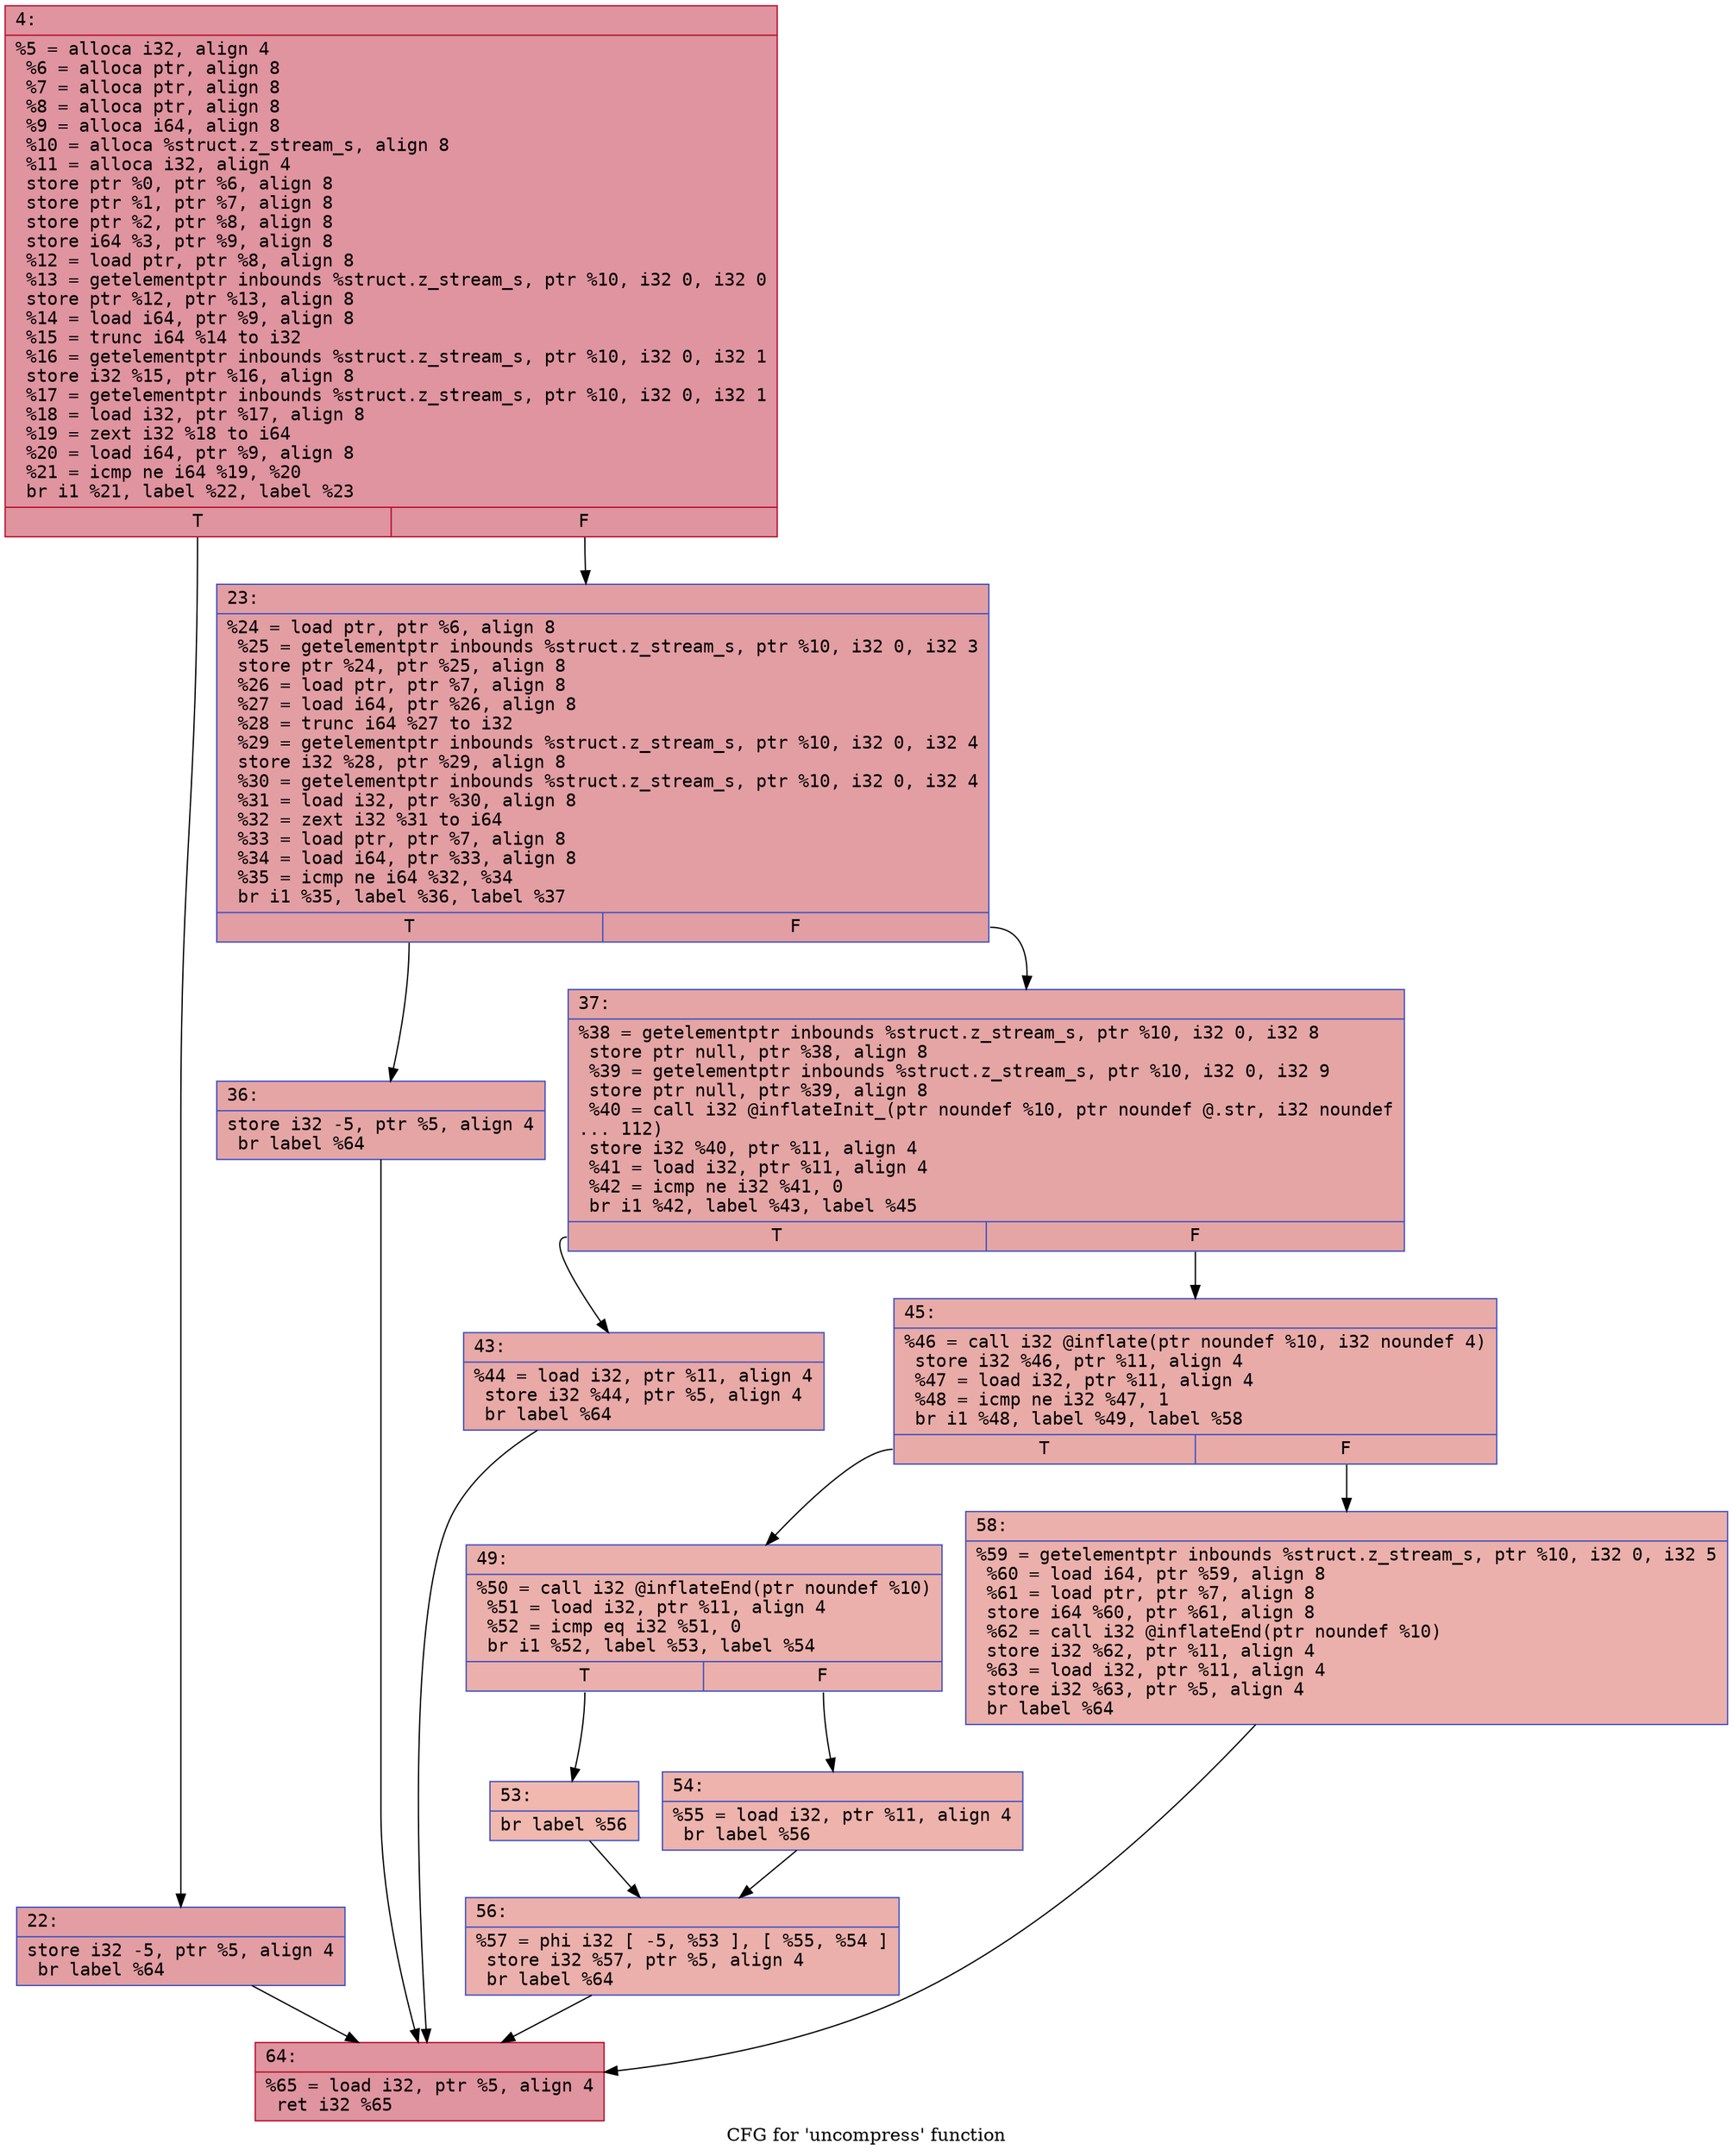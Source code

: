digraph "CFG for 'uncompress' function" {
	label="CFG for 'uncompress' function";

	Node0x60000229def0 [shape=record,color="#b70d28ff", style=filled, fillcolor="#b70d2870" fontname="Courier",label="{4:\l|  %5 = alloca i32, align 4\l  %6 = alloca ptr, align 8\l  %7 = alloca ptr, align 8\l  %8 = alloca ptr, align 8\l  %9 = alloca i64, align 8\l  %10 = alloca %struct.z_stream_s, align 8\l  %11 = alloca i32, align 4\l  store ptr %0, ptr %6, align 8\l  store ptr %1, ptr %7, align 8\l  store ptr %2, ptr %8, align 8\l  store i64 %3, ptr %9, align 8\l  %12 = load ptr, ptr %8, align 8\l  %13 = getelementptr inbounds %struct.z_stream_s, ptr %10, i32 0, i32 0\l  store ptr %12, ptr %13, align 8\l  %14 = load i64, ptr %9, align 8\l  %15 = trunc i64 %14 to i32\l  %16 = getelementptr inbounds %struct.z_stream_s, ptr %10, i32 0, i32 1\l  store i32 %15, ptr %16, align 8\l  %17 = getelementptr inbounds %struct.z_stream_s, ptr %10, i32 0, i32 1\l  %18 = load i32, ptr %17, align 8\l  %19 = zext i32 %18 to i64\l  %20 = load i64, ptr %9, align 8\l  %21 = icmp ne i64 %19, %20\l  br i1 %21, label %22, label %23\l|{<s0>T|<s1>F}}"];
	Node0x60000229def0:s0 -> Node0x60000229df40[tooltip="4 -> 22\nProbability 50.00%" ];
	Node0x60000229def0:s1 -> Node0x60000229df90[tooltip="4 -> 23\nProbability 50.00%" ];
	Node0x60000229df40 [shape=record,color="#3d50c3ff", style=filled, fillcolor="#be242e70" fontname="Courier",label="{22:\l|  store i32 -5, ptr %5, align 4\l  br label %64\l}"];
	Node0x60000229df40 -> Node0x60000229e2b0[tooltip="22 -> 64\nProbability 100.00%" ];
	Node0x60000229df90 [shape=record,color="#3d50c3ff", style=filled, fillcolor="#be242e70" fontname="Courier",label="{23:\l|  %24 = load ptr, ptr %6, align 8\l  %25 = getelementptr inbounds %struct.z_stream_s, ptr %10, i32 0, i32 3\l  store ptr %24, ptr %25, align 8\l  %26 = load ptr, ptr %7, align 8\l  %27 = load i64, ptr %26, align 8\l  %28 = trunc i64 %27 to i32\l  %29 = getelementptr inbounds %struct.z_stream_s, ptr %10, i32 0, i32 4\l  store i32 %28, ptr %29, align 8\l  %30 = getelementptr inbounds %struct.z_stream_s, ptr %10, i32 0, i32 4\l  %31 = load i32, ptr %30, align 8\l  %32 = zext i32 %31 to i64\l  %33 = load ptr, ptr %7, align 8\l  %34 = load i64, ptr %33, align 8\l  %35 = icmp ne i64 %32, %34\l  br i1 %35, label %36, label %37\l|{<s0>T|<s1>F}}"];
	Node0x60000229df90:s0 -> Node0x60000229dfe0[tooltip="23 -> 36\nProbability 50.00%" ];
	Node0x60000229df90:s1 -> Node0x60000229e030[tooltip="23 -> 37\nProbability 50.00%" ];
	Node0x60000229dfe0 [shape=record,color="#3d50c3ff", style=filled, fillcolor="#c5333470" fontname="Courier",label="{36:\l|  store i32 -5, ptr %5, align 4\l  br label %64\l}"];
	Node0x60000229dfe0 -> Node0x60000229e2b0[tooltip="36 -> 64\nProbability 100.00%" ];
	Node0x60000229e030 [shape=record,color="#3d50c3ff", style=filled, fillcolor="#c5333470" fontname="Courier",label="{37:\l|  %38 = getelementptr inbounds %struct.z_stream_s, ptr %10, i32 0, i32 8\l  store ptr null, ptr %38, align 8\l  %39 = getelementptr inbounds %struct.z_stream_s, ptr %10, i32 0, i32 9\l  store ptr null, ptr %39, align 8\l  %40 = call i32 @inflateInit_(ptr noundef %10, ptr noundef @.str, i32 noundef\l... 112)\l  store i32 %40, ptr %11, align 4\l  %41 = load i32, ptr %11, align 4\l  %42 = icmp ne i32 %41, 0\l  br i1 %42, label %43, label %45\l|{<s0>T|<s1>F}}"];
	Node0x60000229e030:s0 -> Node0x60000229e080[tooltip="37 -> 43\nProbability 62.50%" ];
	Node0x60000229e030:s1 -> Node0x60000229e0d0[tooltip="37 -> 45\nProbability 37.50%" ];
	Node0x60000229e080 [shape=record,color="#3d50c3ff", style=filled, fillcolor="#ca3b3770" fontname="Courier",label="{43:\l|  %44 = load i32, ptr %11, align 4\l  store i32 %44, ptr %5, align 4\l  br label %64\l}"];
	Node0x60000229e080 -> Node0x60000229e2b0[tooltip="43 -> 64\nProbability 100.00%" ];
	Node0x60000229e0d0 [shape=record,color="#3d50c3ff", style=filled, fillcolor="#cc403a70" fontname="Courier",label="{45:\l|  %46 = call i32 @inflate(ptr noundef %10, i32 noundef 4)\l  store i32 %46, ptr %11, align 4\l  %47 = load i32, ptr %11, align 4\l  %48 = icmp ne i32 %47, 1\l  br i1 %48, label %49, label %58\l|{<s0>T|<s1>F}}"];
	Node0x60000229e0d0:s0 -> Node0x60000229e120[tooltip="45 -> 49\nProbability 50.00%" ];
	Node0x60000229e0d0:s1 -> Node0x60000229e260[tooltip="45 -> 58\nProbability 50.00%" ];
	Node0x60000229e120 [shape=record,color="#3d50c3ff", style=filled, fillcolor="#d24b4070" fontname="Courier",label="{49:\l|  %50 = call i32 @inflateEnd(ptr noundef %10)\l  %51 = load i32, ptr %11, align 4\l  %52 = icmp eq i32 %51, 0\l  br i1 %52, label %53, label %54\l|{<s0>T|<s1>F}}"];
	Node0x60000229e120:s0 -> Node0x60000229e170[tooltip="49 -> 53\nProbability 37.50%" ];
	Node0x60000229e120:s1 -> Node0x60000229e1c0[tooltip="49 -> 54\nProbability 62.50%" ];
	Node0x60000229e170 [shape=record,color="#3d50c3ff", style=filled, fillcolor="#dc5d4a70" fontname="Courier",label="{53:\l|  br label %56\l}"];
	Node0x60000229e170 -> Node0x60000229e210[tooltip="53 -> 56\nProbability 100.00%" ];
	Node0x60000229e1c0 [shape=record,color="#3d50c3ff", style=filled, fillcolor="#d6524470" fontname="Courier",label="{54:\l|  %55 = load i32, ptr %11, align 4\l  br label %56\l}"];
	Node0x60000229e1c0 -> Node0x60000229e210[tooltip="54 -> 56\nProbability 100.00%" ];
	Node0x60000229e210 [shape=record,color="#3d50c3ff", style=filled, fillcolor="#d24b4070" fontname="Courier",label="{56:\l|  %57 = phi i32 [ -5, %53 ], [ %55, %54 ]\l  store i32 %57, ptr %5, align 4\l  br label %64\l}"];
	Node0x60000229e210 -> Node0x60000229e2b0[tooltip="56 -> 64\nProbability 100.00%" ];
	Node0x60000229e260 [shape=record,color="#3d50c3ff", style=filled, fillcolor="#d24b4070" fontname="Courier",label="{58:\l|  %59 = getelementptr inbounds %struct.z_stream_s, ptr %10, i32 0, i32 5\l  %60 = load i64, ptr %59, align 8\l  %61 = load ptr, ptr %7, align 8\l  store i64 %60, ptr %61, align 8\l  %62 = call i32 @inflateEnd(ptr noundef %10)\l  store i32 %62, ptr %11, align 4\l  %63 = load i32, ptr %11, align 4\l  store i32 %63, ptr %5, align 4\l  br label %64\l}"];
	Node0x60000229e260 -> Node0x60000229e2b0[tooltip="58 -> 64\nProbability 100.00%" ];
	Node0x60000229e2b0 [shape=record,color="#b70d28ff", style=filled, fillcolor="#b70d2870" fontname="Courier",label="{64:\l|  %65 = load i32, ptr %5, align 4\l  ret i32 %65\l}"];
}
